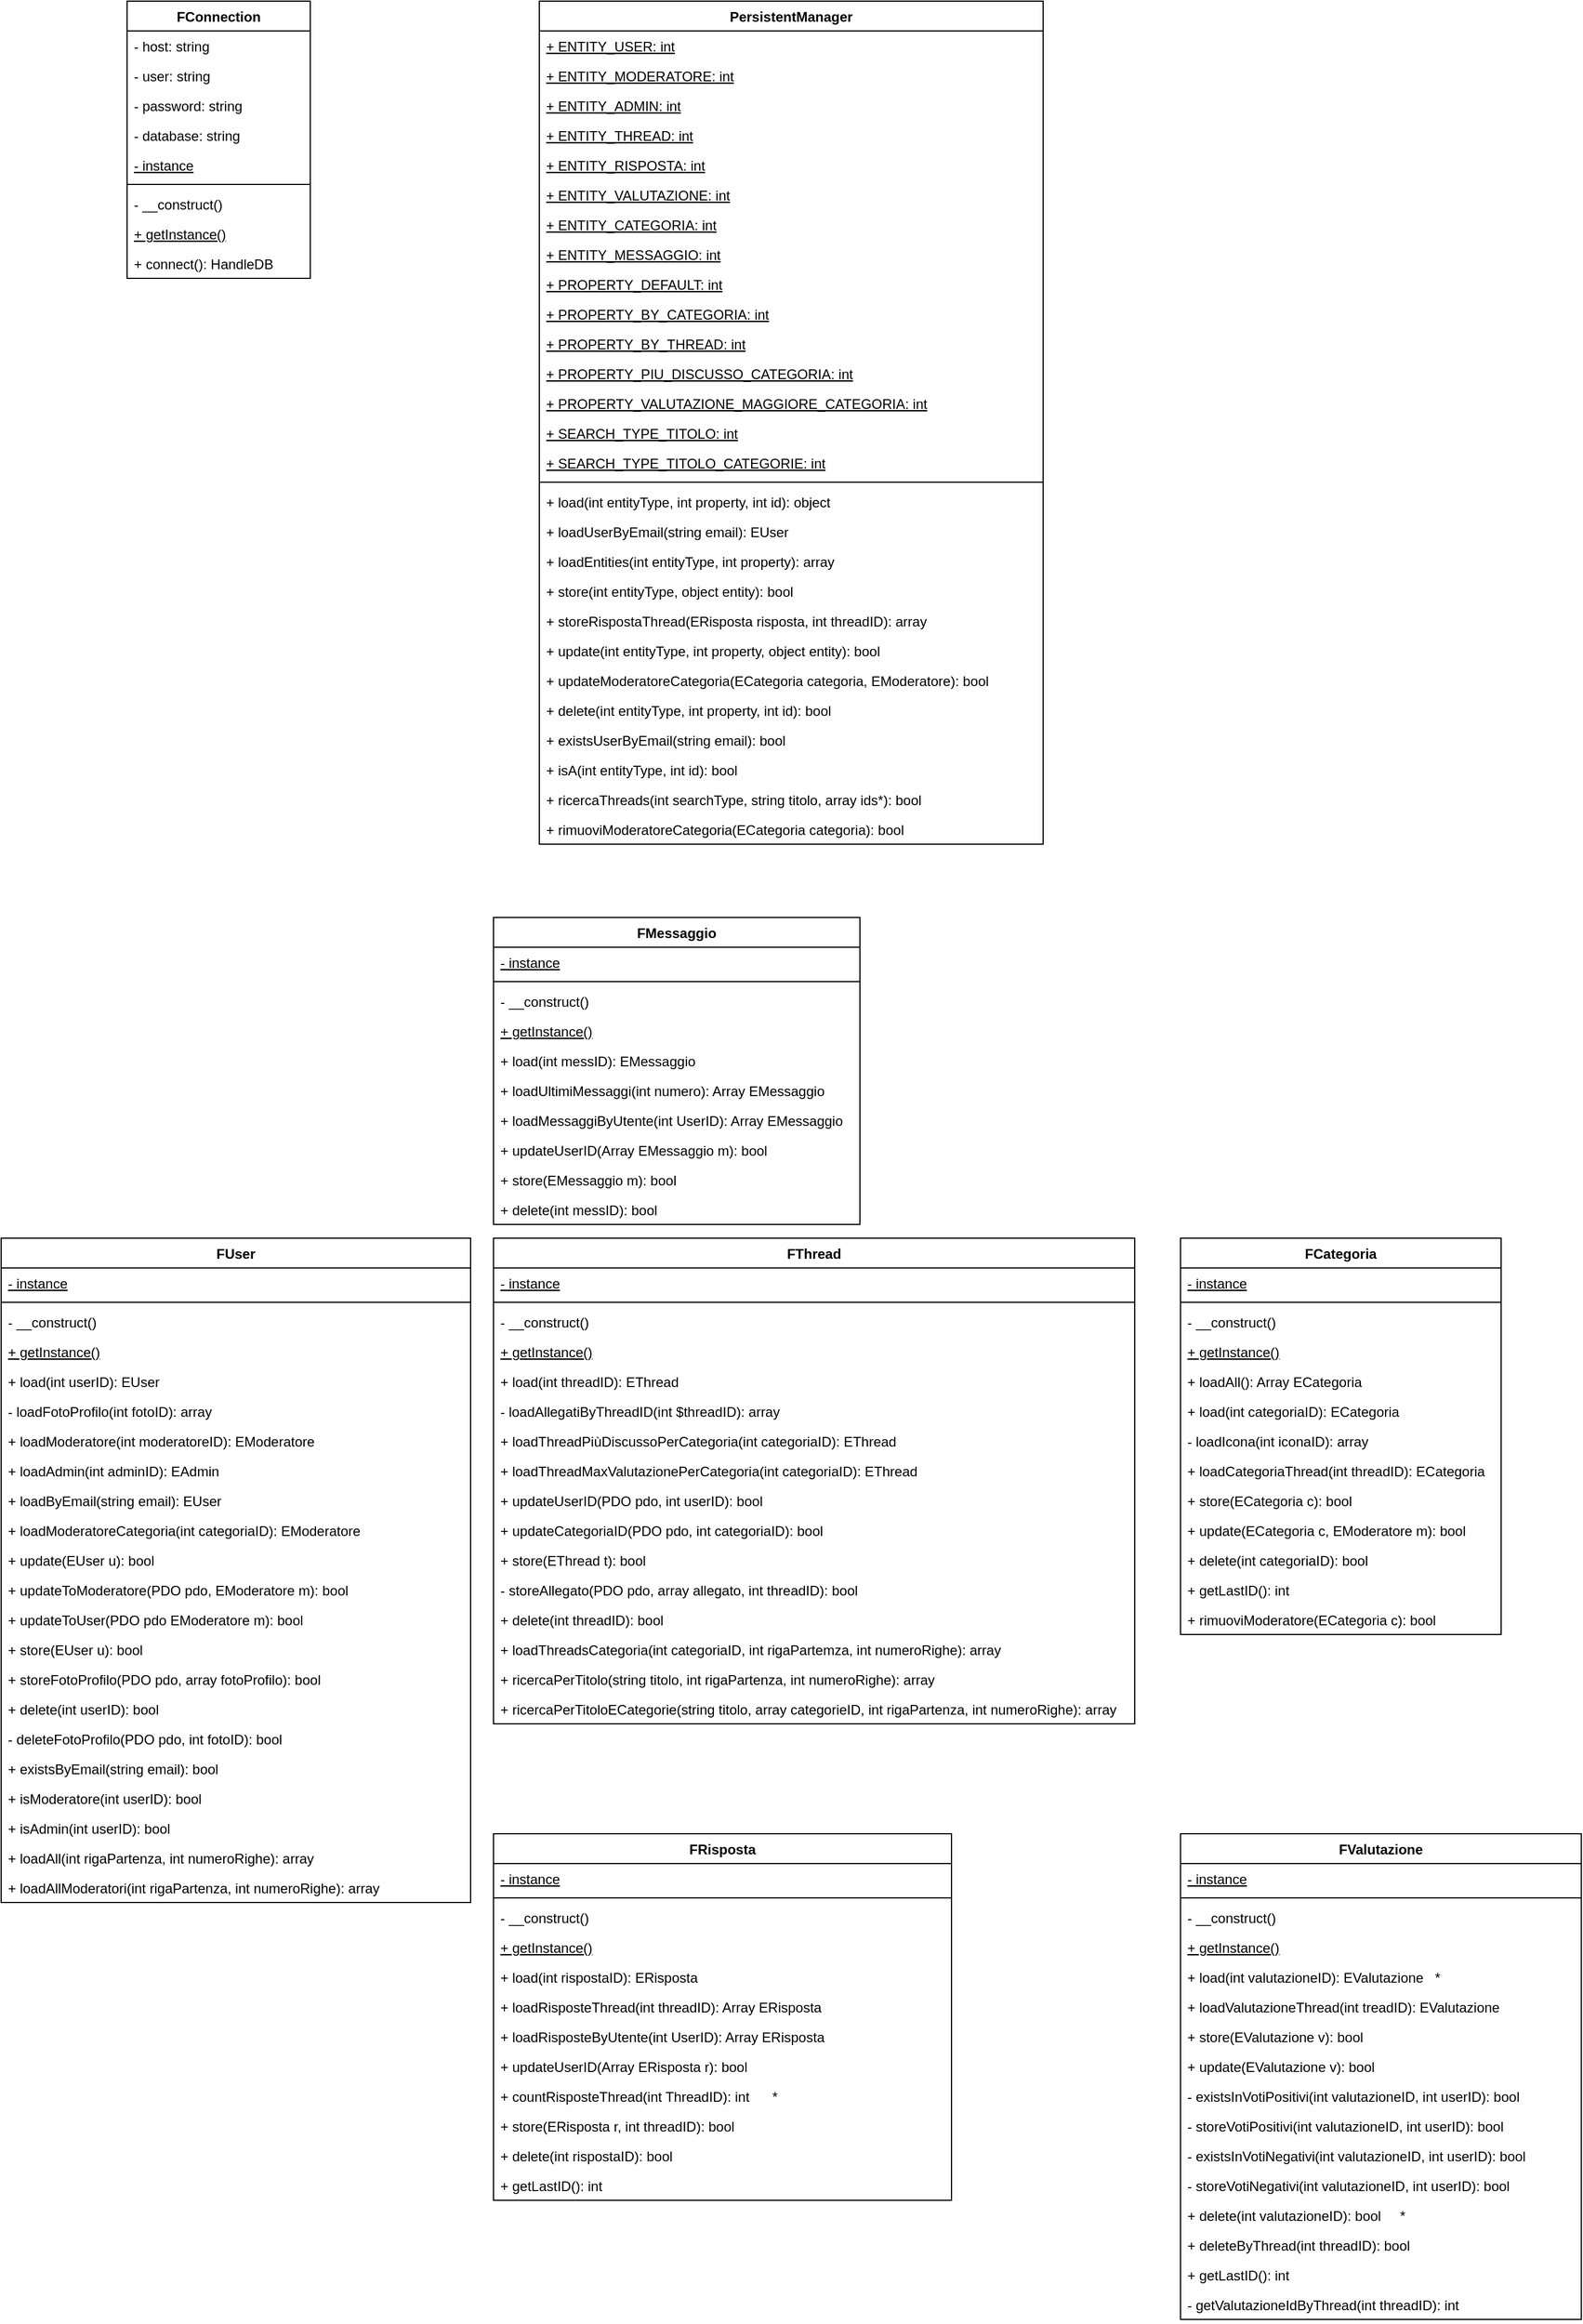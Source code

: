 <mxfile version="14.9.6" type="device"><diagram id="V2ulIToPG5p6rQj-2QB7" name="Pagina-1"><mxGraphModel dx="1422" dy="822" grid="1" gridSize="10" guides="1" tooltips="1" connect="1" arrows="1" fold="1" page="1" pageScale="1" pageWidth="1169" pageHeight="827" math="0" shadow="0"><root><mxCell id="0"/><mxCell id="1" parent="0"/><mxCell id="oNbJA-6rz5GhmISG-e36-1" value="FConnection" style="swimlane;fontStyle=1;align=center;verticalAlign=top;childLayout=stackLayout;horizontal=1;startSize=26;horizontalStack=0;resizeParent=1;resizeParentMax=0;resizeLast=0;collapsible=1;marginBottom=0;" parent="1" vertex="1"><mxGeometry x="120" y="40" width="160" height="242" as="geometry"><mxRectangle x="140" y="40" width="110" height="26" as="alternateBounds"/></mxGeometry></mxCell><mxCell id="oNbJA-6rz5GhmISG-e36-2" value="- host: string" style="text;strokeColor=none;fillColor=none;align=left;verticalAlign=top;spacingLeft=4;spacingRight=4;overflow=hidden;rotatable=0;points=[[0,0.5],[1,0.5]];portConstraint=eastwest;" parent="oNbJA-6rz5GhmISG-e36-1" vertex="1"><mxGeometry y="26" width="160" height="26" as="geometry"/></mxCell><mxCell id="oNbJA-6rz5GhmISG-e36-3" value="- user: string" style="text;strokeColor=none;fillColor=none;align=left;verticalAlign=top;spacingLeft=4;spacingRight=4;overflow=hidden;rotatable=0;points=[[0,0.5],[1,0.5]];portConstraint=eastwest;" parent="oNbJA-6rz5GhmISG-e36-1" vertex="1"><mxGeometry y="52" width="160" height="26" as="geometry"/></mxCell><mxCell id="oNbJA-6rz5GhmISG-e36-4" value="- password: string" style="text;strokeColor=none;fillColor=none;align=left;verticalAlign=top;spacingLeft=4;spacingRight=4;overflow=hidden;rotatable=0;points=[[0,0.5],[1,0.5]];portConstraint=eastwest;" parent="oNbJA-6rz5GhmISG-e36-1" vertex="1"><mxGeometry y="78" width="160" height="26" as="geometry"/></mxCell><mxCell id="oNbJA-6rz5GhmISG-e36-5" value="- database: string" style="text;strokeColor=none;fillColor=none;align=left;verticalAlign=top;spacingLeft=4;spacingRight=4;overflow=hidden;rotatable=0;points=[[0,0.5],[1,0.5]];portConstraint=eastwest;" parent="oNbJA-6rz5GhmISG-e36-1" vertex="1"><mxGeometry y="104" width="160" height="26" as="geometry"/></mxCell><mxCell id="oNbJA-6rz5GhmISG-e36-8" value="- instance" style="text;strokeColor=none;fillColor=none;align=left;verticalAlign=top;spacingLeft=4;spacingRight=4;overflow=hidden;rotatable=0;points=[[0,0.5],[1,0.5]];portConstraint=eastwest;fontStyle=4" parent="oNbJA-6rz5GhmISG-e36-1" vertex="1"><mxGeometry y="130" width="160" height="26" as="geometry"/></mxCell><mxCell id="oNbJA-6rz5GhmISG-e36-6" value="" style="line;strokeWidth=1;fillColor=none;align=left;verticalAlign=middle;spacingTop=-1;spacingLeft=3;spacingRight=3;rotatable=0;labelPosition=right;points=[];portConstraint=eastwest;" parent="oNbJA-6rz5GhmISG-e36-1" vertex="1"><mxGeometry y="156" width="160" height="8" as="geometry"/></mxCell><mxCell id="oNbJA-6rz5GhmISG-e36-9" value="- __construct()" style="text;strokeColor=none;fillColor=none;align=left;verticalAlign=top;spacingLeft=4;spacingRight=4;overflow=hidden;rotatable=0;points=[[0,0.5],[1,0.5]];portConstraint=eastwest;" parent="oNbJA-6rz5GhmISG-e36-1" vertex="1"><mxGeometry y="164" width="160" height="26" as="geometry"/></mxCell><mxCell id="oNbJA-6rz5GhmISG-e36-50" value="+ getInstance()" style="text;strokeColor=none;fillColor=none;align=left;verticalAlign=top;spacingLeft=4;spacingRight=4;overflow=hidden;rotatable=0;points=[[0,0.5],[1,0.5]];portConstraint=eastwest;fontStyle=4" parent="oNbJA-6rz5GhmISG-e36-1" vertex="1"><mxGeometry y="190" width="160" height="26" as="geometry"/></mxCell><mxCell id="oNbJA-6rz5GhmISG-e36-7" value="+ connect(): HandleDB" style="text;strokeColor=none;fillColor=none;align=left;verticalAlign=top;spacingLeft=4;spacingRight=4;overflow=hidden;rotatable=0;points=[[0,0.5],[1,0.5]];portConstraint=eastwest;" parent="oNbJA-6rz5GhmISG-e36-1" vertex="1"><mxGeometry y="216" width="160" height="26" as="geometry"/></mxCell><mxCell id="oNbJA-6rz5GhmISG-e36-10" value="PersistentManager" style="swimlane;fontStyle=1;align=center;verticalAlign=top;childLayout=stackLayout;horizontal=1;startSize=26;horizontalStack=0;resizeParent=1;resizeParentMax=0;resizeLast=0;collapsible=1;marginBottom=0;" parent="1" vertex="1"><mxGeometry x="480" y="40" width="440" height="736" as="geometry"><mxRectangle x="140" y="40" width="110" height="26" as="alternateBounds"/></mxGeometry></mxCell><mxCell id="oNbJA-6rz5GhmISG-e36-12" value="+ ENTITY_USER: int" style="text;strokeColor=none;fillColor=none;align=left;verticalAlign=top;spacingLeft=4;spacingRight=4;overflow=hidden;rotatable=0;points=[[0,0.5],[1,0.5]];portConstraint=eastwest;fontStyle=4" parent="oNbJA-6rz5GhmISG-e36-10" vertex="1"><mxGeometry y="26" width="440" height="26" as="geometry"/></mxCell><mxCell id="oNbJA-6rz5GhmISG-e36-36" value="+ ENTITY_MODERATORE: int" style="text;strokeColor=none;fillColor=none;align=left;verticalAlign=top;spacingLeft=4;spacingRight=4;overflow=hidden;rotatable=0;points=[[0,0.5],[1,0.5]];portConstraint=eastwest;fontStyle=4" parent="oNbJA-6rz5GhmISG-e36-10" vertex="1"><mxGeometry y="52" width="440" height="26" as="geometry"/></mxCell><mxCell id="oNbJA-6rz5GhmISG-e36-38" value="+ ENTITY_ADMIN: int" style="text;strokeColor=none;fillColor=none;align=left;verticalAlign=top;spacingLeft=4;spacingRight=4;overflow=hidden;rotatable=0;points=[[0,0.5],[1,0.5]];portConstraint=eastwest;fontStyle=4" parent="oNbJA-6rz5GhmISG-e36-10" vertex="1"><mxGeometry y="78" width="440" height="26" as="geometry"/></mxCell><mxCell id="oNbJA-6rz5GhmISG-e36-39" value="+ ENTITY_THREAD: int" style="text;strokeColor=none;fillColor=none;align=left;verticalAlign=top;spacingLeft=4;spacingRight=4;overflow=hidden;rotatable=0;points=[[0,0.5],[1,0.5]];portConstraint=eastwest;fontStyle=4" parent="oNbJA-6rz5GhmISG-e36-10" vertex="1"><mxGeometry y="104" width="440" height="26" as="geometry"/></mxCell><mxCell id="oNbJA-6rz5GhmISG-e36-40" value="+ ENTITY_RISPOSTA: int" style="text;strokeColor=none;fillColor=none;align=left;verticalAlign=top;spacingLeft=4;spacingRight=4;overflow=hidden;rotatable=0;points=[[0,0.5],[1,0.5]];portConstraint=eastwest;fontStyle=4" parent="oNbJA-6rz5GhmISG-e36-10" vertex="1"><mxGeometry y="130" width="440" height="26" as="geometry"/></mxCell><mxCell id="oNbJA-6rz5GhmISG-e36-37" value="+ ENTITY_VALUTAZIONE: int" style="text;strokeColor=none;fillColor=none;align=left;verticalAlign=top;spacingLeft=4;spacingRight=4;overflow=hidden;rotatable=0;points=[[0,0.5],[1,0.5]];portConstraint=eastwest;fontStyle=4" parent="oNbJA-6rz5GhmISG-e36-10" vertex="1"><mxGeometry y="156" width="440" height="26" as="geometry"/></mxCell><mxCell id="oNbJA-6rz5GhmISG-e36-41" value="+ ENTITY_CATEGORIA: int" style="text;strokeColor=none;fillColor=none;align=left;verticalAlign=top;spacingLeft=4;spacingRight=4;overflow=hidden;rotatable=0;points=[[0,0.5],[1,0.5]];portConstraint=eastwest;fontStyle=4" parent="oNbJA-6rz5GhmISG-e36-10" vertex="1"><mxGeometry y="182" width="440" height="26" as="geometry"/></mxCell><mxCell id="oNbJA-6rz5GhmISG-e36-42" value="+ ENTITY_MESSAGGIO: int" style="text;strokeColor=none;fillColor=none;align=left;verticalAlign=top;spacingLeft=4;spacingRight=4;overflow=hidden;rotatable=0;points=[[0,0.5],[1,0.5]];portConstraint=eastwest;fontStyle=4" parent="oNbJA-6rz5GhmISG-e36-10" vertex="1"><mxGeometry y="208" width="440" height="26" as="geometry"/></mxCell><mxCell id="oNbJA-6rz5GhmISG-e36-43" value="+ PROPERTY_DEFAULT: int" style="text;strokeColor=none;fillColor=none;align=left;verticalAlign=top;spacingLeft=4;spacingRight=4;overflow=hidden;rotatable=0;points=[[0,0.5],[1,0.5]];portConstraint=eastwest;fontStyle=4" parent="oNbJA-6rz5GhmISG-e36-10" vertex="1"><mxGeometry y="234" width="440" height="26" as="geometry"/></mxCell><mxCell id="oNbJA-6rz5GhmISG-e36-44" value="+ PROPERTY_BY_CATEGORIA: int" style="text;strokeColor=none;fillColor=none;align=left;verticalAlign=top;spacingLeft=4;spacingRight=4;overflow=hidden;rotatable=0;points=[[0,0.5],[1,0.5]];portConstraint=eastwest;fontStyle=4" parent="oNbJA-6rz5GhmISG-e36-10" vertex="1"><mxGeometry y="260" width="440" height="26" as="geometry"/></mxCell><mxCell id="oNbJA-6rz5GhmISG-e36-47" value="+ PROPERTY_BY_THREAD: int" style="text;strokeColor=none;fillColor=none;align=left;verticalAlign=top;spacingLeft=4;spacingRight=4;overflow=hidden;rotatable=0;points=[[0,0.5],[1,0.5]];portConstraint=eastwest;fontStyle=4" parent="oNbJA-6rz5GhmISG-e36-10" vertex="1"><mxGeometry y="286" width="440" height="26" as="geometry"/></mxCell><mxCell id="oNbJA-6rz5GhmISG-e36-45" value="+ PROPERTY_PIU_DISCUSSO_CATEGORIA: int" style="text;strokeColor=none;fillColor=none;align=left;verticalAlign=top;spacingLeft=4;spacingRight=4;overflow=hidden;rotatable=0;points=[[0,0.5],[1,0.5]];portConstraint=eastwest;fontStyle=4" parent="oNbJA-6rz5GhmISG-e36-10" vertex="1"><mxGeometry y="312" width="440" height="26" as="geometry"/></mxCell><mxCell id="oNbJA-6rz5GhmISG-e36-46" value="+ PROPERTY_VALUTAZIONE_MAGGIORE_CATEGORIA: int" style="text;strokeColor=none;fillColor=none;align=left;verticalAlign=top;spacingLeft=4;spacingRight=4;overflow=hidden;rotatable=0;points=[[0,0.5],[1,0.5]];portConstraint=eastwest;fontStyle=4" parent="oNbJA-6rz5GhmISG-e36-10" vertex="1"><mxGeometry y="338" width="440" height="26" as="geometry"/></mxCell><mxCell id="oNbJA-6rz5GhmISG-e36-49" value="+ SEARCH_TYPE_TITOLO: int" style="text;strokeColor=none;fillColor=none;align=left;verticalAlign=top;spacingLeft=4;spacingRight=4;overflow=hidden;rotatable=0;points=[[0,0.5],[1,0.5]];portConstraint=eastwest;fontStyle=4" parent="oNbJA-6rz5GhmISG-e36-10" vertex="1"><mxGeometry y="364" width="440" height="26" as="geometry"/></mxCell><mxCell id="oNbJA-6rz5GhmISG-e36-48" value="+ SEARCH_TYPE_TITOLO_CATEGORIE: int" style="text;strokeColor=none;fillColor=none;align=left;verticalAlign=top;spacingLeft=4;spacingRight=4;overflow=hidden;rotatable=0;points=[[0,0.5],[1,0.5]];portConstraint=eastwest;fontStyle=4" parent="oNbJA-6rz5GhmISG-e36-10" vertex="1"><mxGeometry y="390" width="440" height="26" as="geometry"/></mxCell><mxCell id="oNbJA-6rz5GhmISG-e36-16" value="" style="line;strokeWidth=1;fillColor=none;align=left;verticalAlign=middle;spacingTop=-1;spacingLeft=3;spacingRight=3;rotatable=0;labelPosition=right;points=[];portConstraint=eastwest;" parent="oNbJA-6rz5GhmISG-e36-10" vertex="1"><mxGeometry y="416" width="440" height="8" as="geometry"/></mxCell><mxCell id="oNbJA-6rz5GhmISG-e36-18" value="+ load(int entityType, int property, int id): object" style="text;strokeColor=none;fillColor=none;align=left;verticalAlign=top;spacingLeft=4;spacingRight=4;overflow=hidden;rotatable=0;points=[[0,0.5],[1,0.5]];portConstraint=eastwest;" parent="oNbJA-6rz5GhmISG-e36-10" vertex="1"><mxGeometry y="424" width="440" height="26" as="geometry"/></mxCell><mxCell id="oNbJA-6rz5GhmISG-e36-19" value="+ loadUserByEmail(string email): EUser" style="text;strokeColor=none;fillColor=none;align=left;verticalAlign=top;spacingLeft=4;spacingRight=4;overflow=hidden;rotatable=0;points=[[0,0.5],[1,0.5]];portConstraint=eastwest;" parent="oNbJA-6rz5GhmISG-e36-10" vertex="1"><mxGeometry y="450" width="440" height="26" as="geometry"/></mxCell><mxCell id="oNbJA-6rz5GhmISG-e36-26" value="+ loadEntities(int entityType, int property): array" style="text;strokeColor=none;fillColor=none;align=left;verticalAlign=top;spacingLeft=4;spacingRight=4;overflow=hidden;rotatable=0;points=[[0,0.5],[1,0.5]];portConstraint=eastwest;" parent="oNbJA-6rz5GhmISG-e36-10" vertex="1"><mxGeometry y="476" width="440" height="26" as="geometry"/></mxCell><mxCell id="oNbJA-6rz5GhmISG-e36-27" value="+ store(int entityType, object entity): bool" style="text;strokeColor=none;fillColor=none;align=left;verticalAlign=top;spacingLeft=4;spacingRight=4;overflow=hidden;rotatable=0;points=[[0,0.5],[1,0.5]];portConstraint=eastwest;" parent="oNbJA-6rz5GhmISG-e36-10" vertex="1"><mxGeometry y="502" width="440" height="26" as="geometry"/></mxCell><mxCell id="oNbJA-6rz5GhmISG-e36-28" value="+ storeRispostaThread(ERisposta risposta, int threadID): array" style="text;strokeColor=none;fillColor=none;align=left;verticalAlign=top;spacingLeft=4;spacingRight=4;overflow=hidden;rotatable=0;points=[[0,0.5],[1,0.5]];portConstraint=eastwest;" parent="oNbJA-6rz5GhmISG-e36-10" vertex="1"><mxGeometry y="528" width="440" height="26" as="geometry"/></mxCell><mxCell id="oNbJA-6rz5GhmISG-e36-29" value="+ update(int entityType, int property, object entity): bool" style="text;strokeColor=none;fillColor=none;align=left;verticalAlign=top;spacingLeft=4;spacingRight=4;overflow=hidden;rotatable=0;points=[[0,0.5],[1,0.5]];portConstraint=eastwest;" parent="oNbJA-6rz5GhmISG-e36-10" vertex="1"><mxGeometry y="554" width="440" height="26" as="geometry"/></mxCell><mxCell id="oNbJA-6rz5GhmISG-e36-30" value="+ updateModeratoreCategoria(ECategoria categoria, EModeratore): bool" style="text;strokeColor=none;fillColor=none;align=left;verticalAlign=top;spacingLeft=4;spacingRight=4;overflow=hidden;rotatable=0;points=[[0,0.5],[1,0.5]];portConstraint=eastwest;" parent="oNbJA-6rz5GhmISG-e36-10" vertex="1"><mxGeometry y="580" width="440" height="26" as="geometry"/></mxCell><mxCell id="oNbJA-6rz5GhmISG-e36-31" value="+ delete(int entityType, int property, int id): bool" style="text;strokeColor=none;fillColor=none;align=left;verticalAlign=top;spacingLeft=4;spacingRight=4;overflow=hidden;rotatable=0;points=[[0,0.5],[1,0.5]];portConstraint=eastwest;" parent="oNbJA-6rz5GhmISG-e36-10" vertex="1"><mxGeometry y="606" width="440" height="26" as="geometry"/></mxCell><mxCell id="oNbJA-6rz5GhmISG-e36-32" value="+ existsUserByEmail(string email): bool" style="text;strokeColor=none;fillColor=none;align=left;verticalAlign=top;spacingLeft=4;spacingRight=4;overflow=hidden;rotatable=0;points=[[0,0.5],[1,0.5]];portConstraint=eastwest;" parent="oNbJA-6rz5GhmISG-e36-10" vertex="1"><mxGeometry y="632" width="440" height="26" as="geometry"/></mxCell><mxCell id="oNbJA-6rz5GhmISG-e36-33" value="+ isA(int entityType, int id): bool" style="text;strokeColor=none;fillColor=none;align=left;verticalAlign=top;spacingLeft=4;spacingRight=4;overflow=hidden;rotatable=0;points=[[0,0.5],[1,0.5]];portConstraint=eastwest;" parent="oNbJA-6rz5GhmISG-e36-10" vertex="1"><mxGeometry y="658" width="440" height="26" as="geometry"/></mxCell><mxCell id="oNbJA-6rz5GhmISG-e36-34" value="+ ricercaThreads(int searchType, string titolo, array ids*): bool" style="text;strokeColor=none;fillColor=none;align=left;verticalAlign=top;spacingLeft=4;spacingRight=4;overflow=hidden;rotatable=0;points=[[0,0.5],[1,0.5]];portConstraint=eastwest;" parent="oNbJA-6rz5GhmISG-e36-10" vertex="1"><mxGeometry y="684" width="440" height="26" as="geometry"/></mxCell><mxCell id="oNbJA-6rz5GhmISG-e36-35" value="+ rimuoviModeratoreCategoria(ECategoria categoria): bool" style="text;strokeColor=none;fillColor=none;align=left;verticalAlign=top;spacingLeft=4;spacingRight=4;overflow=hidden;rotatable=0;points=[[0,0.5],[1,0.5]];portConstraint=eastwest;" parent="oNbJA-6rz5GhmISG-e36-10" vertex="1"><mxGeometry y="710" width="440" height="26" as="geometry"/></mxCell><mxCell id="oNbJA-6rz5GhmISG-e36-51" value="FUser" style="swimlane;fontStyle=1;align=center;verticalAlign=top;childLayout=stackLayout;horizontal=1;startSize=26;horizontalStack=0;resizeParent=1;resizeParentMax=0;resizeLast=0;collapsible=1;marginBottom=0;" parent="1" vertex="1"><mxGeometry x="10" y="1120" width="410" height="580" as="geometry"><mxRectangle x="80" y="240" width="70" height="26" as="alternateBounds"/></mxGeometry></mxCell><mxCell id="oNbJA-6rz5GhmISG-e36-130" value="- instance" style="text;strokeColor=none;fillColor=none;align=left;verticalAlign=top;spacingLeft=4;spacingRight=4;overflow=hidden;rotatable=0;points=[[0,0.5],[1,0.5]];portConstraint=eastwest;fontStyle=4" parent="oNbJA-6rz5GhmISG-e36-51" vertex="1"><mxGeometry y="26" width="410" height="26" as="geometry"/></mxCell><mxCell id="oNbJA-6rz5GhmISG-e36-52" value="" style="line;strokeWidth=1;fillColor=none;align=left;verticalAlign=middle;spacingTop=-1;spacingLeft=3;spacingRight=3;rotatable=0;labelPosition=right;points=[];portConstraint=eastwest;" parent="oNbJA-6rz5GhmISG-e36-51" vertex="1"><mxGeometry y="52" width="410" height="8" as="geometry"/></mxCell><mxCell id="oNbJA-6rz5GhmISG-e36-136" value="- __construct()" style="text;strokeColor=none;fillColor=none;align=left;verticalAlign=top;spacingLeft=4;spacingRight=4;overflow=hidden;rotatable=0;points=[[0,0.5],[1,0.5]];portConstraint=eastwest;" parent="oNbJA-6rz5GhmISG-e36-51" vertex="1"><mxGeometry y="60" width="410" height="26" as="geometry"/></mxCell><mxCell id="oNbJA-6rz5GhmISG-e36-137" value="+ getInstance()" style="text;strokeColor=none;fillColor=none;align=left;verticalAlign=top;spacingLeft=4;spacingRight=4;overflow=hidden;rotatable=0;points=[[0,0.5],[1,0.5]];portConstraint=eastwest;fontStyle=4" parent="oNbJA-6rz5GhmISG-e36-51" vertex="1"><mxGeometry y="86" width="410" height="26" as="geometry"/></mxCell><mxCell id="oNbJA-6rz5GhmISG-e36-57" value="+ load(int userID): EUser" style="text;strokeColor=none;fillColor=none;align=left;verticalAlign=top;spacingLeft=4;spacingRight=4;overflow=hidden;rotatable=0;points=[[0,0.5],[1,0.5]];portConstraint=eastwest;" parent="oNbJA-6rz5GhmISG-e36-51" vertex="1"><mxGeometry y="112" width="410" height="26" as="geometry"/></mxCell><mxCell id="TIQraNKL7QQaXJ7wX4ax-2" value="- loadFotoProfilo(int fotoID): array" style="text;strokeColor=none;fillColor=none;align=left;verticalAlign=top;spacingLeft=4;spacingRight=4;overflow=hidden;rotatable=0;points=[[0,0.5],[1,0.5]];portConstraint=eastwest;" parent="oNbJA-6rz5GhmISG-e36-51" vertex="1"><mxGeometry y="138" width="410" height="26" as="geometry"/></mxCell><mxCell id="oNbJA-6rz5GhmISG-e36-59" value="+ loadModeratore(int moderatoreID): EModeratore" style="text;strokeColor=none;fillColor=none;align=left;verticalAlign=top;spacingLeft=4;spacingRight=4;overflow=hidden;rotatable=0;points=[[0,0.5],[1,0.5]];portConstraint=eastwest;" parent="oNbJA-6rz5GhmISG-e36-51" vertex="1"><mxGeometry y="164" width="410" height="26" as="geometry"/></mxCell><mxCell id="oNbJA-6rz5GhmISG-e36-61" value="+ loadAdmin(int adminID): EAdmin" style="text;strokeColor=none;fillColor=none;align=left;verticalAlign=top;spacingLeft=4;spacingRight=4;overflow=hidden;rotatable=0;points=[[0,0.5],[1,0.5]];portConstraint=eastwest;" parent="oNbJA-6rz5GhmISG-e36-51" vertex="1"><mxGeometry y="190" width="410" height="26" as="geometry"/></mxCell><mxCell id="oNbJA-6rz5GhmISG-e36-58" value="+ loadByEmail(string email): EUser" style="text;strokeColor=none;fillColor=none;align=left;verticalAlign=top;spacingLeft=4;spacingRight=4;overflow=hidden;rotatable=0;points=[[0,0.5],[1,0.5]];portConstraint=eastwest;" parent="oNbJA-6rz5GhmISG-e36-51" vertex="1"><mxGeometry y="216" width="410" height="26" as="geometry"/></mxCell><mxCell id="oNbJA-6rz5GhmISG-e36-60" value="+ loadModeratoreCategoria(int categoriaID): EModeratore" style="text;strokeColor=none;fillColor=none;align=left;verticalAlign=top;spacingLeft=4;spacingRight=4;overflow=hidden;rotatable=0;points=[[0,0.5],[1,0.5]];portConstraint=eastwest;" parent="oNbJA-6rz5GhmISG-e36-51" vertex="1"><mxGeometry y="242" width="410" height="26" as="geometry"/></mxCell><mxCell id="oNbJA-6rz5GhmISG-e36-63" value="+ update(EUser u): bool" style="text;strokeColor=none;fillColor=none;align=left;verticalAlign=top;spacingLeft=4;spacingRight=4;overflow=hidden;rotatable=0;points=[[0,0.5],[1,0.5]];portConstraint=eastwest;" parent="oNbJA-6rz5GhmISG-e36-51" vertex="1"><mxGeometry y="268" width="410" height="26" as="geometry"/></mxCell><mxCell id="oNbJA-6rz5GhmISG-e36-66" value="+ updateToModeratore(PDO pdo, EModeratore m): bool" style="text;strokeColor=none;fillColor=none;align=left;verticalAlign=top;spacingLeft=4;spacingRight=4;overflow=hidden;rotatable=0;points=[[0,0.5],[1,0.5]];portConstraint=eastwest;" parent="oNbJA-6rz5GhmISG-e36-51" vertex="1"><mxGeometry y="294" width="410" height="26" as="geometry"/></mxCell><mxCell id="oNbJA-6rz5GhmISG-e36-64" value="+ updateToUser(PDO pdo EModeratore m): bool" style="text;strokeColor=none;fillColor=none;align=left;verticalAlign=top;spacingLeft=4;spacingRight=4;overflow=hidden;rotatable=0;points=[[0,0.5],[1,0.5]];portConstraint=eastwest;" parent="oNbJA-6rz5GhmISG-e36-51" vertex="1"><mxGeometry y="320" width="410" height="26" as="geometry"/></mxCell><mxCell id="oNbJA-6rz5GhmISG-e36-62" value="+ store(EUser u): bool" style="text;strokeColor=none;fillColor=none;align=left;verticalAlign=top;spacingLeft=4;spacingRight=4;overflow=hidden;rotatable=0;points=[[0,0.5],[1,0.5]];portConstraint=eastwest;" parent="oNbJA-6rz5GhmISG-e36-51" vertex="1"><mxGeometry y="346" width="410" height="26" as="geometry"/></mxCell><mxCell id="z6L5AeI7DmAnvXT_ULEG-1" value="+ storeFotoProfilo(PDO pdo, array fotoProfilo): bool" style="text;strokeColor=none;fillColor=none;align=left;verticalAlign=top;spacingLeft=4;spacingRight=4;overflow=hidden;rotatable=0;points=[[0,0.5],[1,0.5]];portConstraint=eastwest;" parent="oNbJA-6rz5GhmISG-e36-51" vertex="1"><mxGeometry y="372" width="410" height="26" as="geometry"/></mxCell><mxCell id="oNbJA-6rz5GhmISG-e36-67" value="+ delete(int userID): bool" style="text;strokeColor=none;fillColor=none;align=left;verticalAlign=top;spacingLeft=4;spacingRight=4;overflow=hidden;rotatable=0;points=[[0,0.5],[1,0.5]];portConstraint=eastwest;" parent="oNbJA-6rz5GhmISG-e36-51" vertex="1"><mxGeometry y="398" width="410" height="26" as="geometry"/></mxCell><mxCell id="z6L5AeI7DmAnvXT_ULEG-2" value="- deleteFotoProfilo(PDO pdo, int fotoID): bool" style="text;strokeColor=none;fillColor=none;align=left;verticalAlign=top;spacingLeft=4;spacingRight=4;overflow=hidden;rotatable=0;points=[[0,0.5],[1,0.5]];portConstraint=eastwest;" parent="oNbJA-6rz5GhmISG-e36-51" vertex="1"><mxGeometry y="424" width="410" height="26" as="geometry"/></mxCell><mxCell id="oNbJA-6rz5GhmISG-e36-54" value="+ existsByEmail(string email): bool" style="text;strokeColor=none;fillColor=none;align=left;verticalAlign=top;spacingLeft=4;spacingRight=4;overflow=hidden;rotatable=0;points=[[0,0.5],[1,0.5]];portConstraint=eastwest;" parent="oNbJA-6rz5GhmISG-e36-51" vertex="1"><mxGeometry y="450" width="410" height="26" as="geometry"/></mxCell><mxCell id="oNbJA-6rz5GhmISG-e36-55" value="+ isModeratore(int userID): bool" style="text;strokeColor=none;fillColor=none;align=left;verticalAlign=top;spacingLeft=4;spacingRight=4;overflow=hidden;rotatable=0;points=[[0,0.5],[1,0.5]];portConstraint=eastwest;" parent="oNbJA-6rz5GhmISG-e36-51" vertex="1"><mxGeometry y="476" width="410" height="26" as="geometry"/></mxCell><mxCell id="oNbJA-6rz5GhmISG-e36-56" value="+ isAdmin(int userID): bool" style="text;strokeColor=none;fillColor=none;align=left;verticalAlign=top;spacingLeft=4;spacingRight=4;overflow=hidden;rotatable=0;points=[[0,0.5],[1,0.5]];portConstraint=eastwest;" parent="oNbJA-6rz5GhmISG-e36-51" vertex="1"><mxGeometry y="502" width="410" height="26" as="geometry"/></mxCell><mxCell id="oNbJA-6rz5GhmISG-e36-68" value="+ loadAll(int rigaPartenza, int numeroRighe): array" style="text;strokeColor=none;fillColor=none;align=left;verticalAlign=top;spacingLeft=4;spacingRight=4;overflow=hidden;rotatable=0;points=[[0,0.5],[1,0.5]];portConstraint=eastwest;" parent="oNbJA-6rz5GhmISG-e36-51" vertex="1"><mxGeometry y="528" width="410" height="26" as="geometry"/></mxCell><mxCell id="oNbJA-6rz5GhmISG-e36-69" value="+ loadAllModeratori(int rigaPartenza, int numeroRighe): array" style="text;strokeColor=none;fillColor=none;align=left;verticalAlign=top;spacingLeft=4;spacingRight=4;overflow=hidden;rotatable=0;points=[[0,0.5],[1,0.5]];portConstraint=eastwest;" parent="oNbJA-6rz5GhmISG-e36-51" vertex="1"><mxGeometry y="554" width="410" height="26" as="geometry"/></mxCell><mxCell id="oNbJA-6rz5GhmISG-e36-70" value="FMessaggio" style="swimlane;fontStyle=1;align=center;verticalAlign=top;childLayout=stackLayout;horizontal=1;startSize=26;horizontalStack=0;resizeParent=1;resizeParentMax=0;resizeLast=0;collapsible=1;marginBottom=0;" parent="1" vertex="1"><mxGeometry x="440" y="840" width="320" height="268" as="geometry"><mxRectangle x="520" y="10" width="100" height="26" as="alternateBounds"/></mxGeometry></mxCell><mxCell id="oNbJA-6rz5GhmISG-e36-131" value="- instance" style="text;strokeColor=none;fillColor=none;align=left;verticalAlign=top;spacingLeft=4;spacingRight=4;overflow=hidden;rotatable=0;points=[[0,0.5],[1,0.5]];portConstraint=eastwest;fontStyle=4" parent="oNbJA-6rz5GhmISG-e36-70" vertex="1"><mxGeometry y="26" width="320" height="26" as="geometry"/></mxCell><mxCell id="oNbJA-6rz5GhmISG-e36-71" value="" style="line;strokeWidth=1;fillColor=none;align=left;verticalAlign=middle;spacingTop=-1;spacingLeft=3;spacingRight=3;rotatable=0;labelPosition=right;points=[];portConstraint=eastwest;" parent="oNbJA-6rz5GhmISG-e36-70" vertex="1"><mxGeometry y="52" width="320" height="8" as="geometry"/></mxCell><mxCell id="oNbJA-6rz5GhmISG-e36-140" value="- __construct()" style="text;strokeColor=none;fillColor=none;align=left;verticalAlign=top;spacingLeft=4;spacingRight=4;overflow=hidden;rotatable=0;points=[[0,0.5],[1,0.5]];portConstraint=eastwest;" parent="oNbJA-6rz5GhmISG-e36-70" vertex="1"><mxGeometry y="60" width="320" height="26" as="geometry"/></mxCell><mxCell id="oNbJA-6rz5GhmISG-e36-141" value="+ getInstance()" style="text;strokeColor=none;fillColor=none;align=left;verticalAlign=top;spacingLeft=4;spacingRight=4;overflow=hidden;rotatable=0;points=[[0,0.5],[1,0.5]];portConstraint=eastwest;fontStyle=4" parent="oNbJA-6rz5GhmISG-e36-70" vertex="1"><mxGeometry y="86" width="320" height="26" as="geometry"/></mxCell><mxCell id="oNbJA-6rz5GhmISG-e36-72" value="+ load(int messID): EMessaggio" style="text;strokeColor=none;fillColor=none;align=left;verticalAlign=top;spacingLeft=4;spacingRight=4;overflow=hidden;rotatable=0;points=[[0,0.5],[1,0.5]];portConstraint=eastwest;" parent="oNbJA-6rz5GhmISG-e36-70" vertex="1"><mxGeometry y="112" width="320" height="26" as="geometry"/></mxCell><mxCell id="oNbJA-6rz5GhmISG-e36-73" value="+ loadUltimiMessaggi(int numero): Array EMessaggio" style="text;strokeColor=none;fillColor=none;align=left;verticalAlign=top;spacingLeft=4;spacingRight=4;overflow=hidden;rotatable=0;points=[[0,0.5],[1,0.5]];portConstraint=eastwest;" parent="oNbJA-6rz5GhmISG-e36-70" vertex="1"><mxGeometry y="138" width="320" height="26" as="geometry"/></mxCell><mxCell id="oNbJA-6rz5GhmISG-e36-74" value="+ loadMessaggiByUtente(int UserID): Array EMessaggio" style="text;strokeColor=none;fillColor=none;align=left;verticalAlign=top;spacingLeft=4;spacingRight=4;overflow=hidden;rotatable=0;points=[[0,0.5],[1,0.5]];portConstraint=eastwest;" parent="oNbJA-6rz5GhmISG-e36-70" vertex="1"><mxGeometry y="164" width="320" height="26" as="geometry"/></mxCell><mxCell id="oNbJA-6rz5GhmISG-e36-75" value="+ updateUserID(Array EMessaggio m): bool" style="text;strokeColor=none;fillColor=none;align=left;verticalAlign=top;spacingLeft=4;spacingRight=4;overflow=hidden;rotatable=0;points=[[0,0.5],[1,0.5]];portConstraint=eastwest;" parent="oNbJA-6rz5GhmISG-e36-70" vertex="1"><mxGeometry y="190" width="320" height="26" as="geometry"/></mxCell><mxCell id="oNbJA-6rz5GhmISG-e36-76" value="+ store(EMessaggio m): bool" style="text;strokeColor=none;fillColor=none;align=left;verticalAlign=top;spacingLeft=4;spacingRight=4;overflow=hidden;rotatable=0;points=[[0,0.5],[1,0.5]];portConstraint=eastwest;" parent="oNbJA-6rz5GhmISG-e36-70" vertex="1"><mxGeometry y="216" width="320" height="26" as="geometry"/></mxCell><mxCell id="oNbJA-6rz5GhmISG-e36-77" value="+ delete(int messID): bool" style="text;strokeColor=none;fillColor=none;align=left;verticalAlign=top;spacingLeft=4;spacingRight=4;overflow=hidden;rotatable=0;points=[[0,0.5],[1,0.5]];portConstraint=eastwest;" parent="oNbJA-6rz5GhmISG-e36-70" vertex="1"><mxGeometry y="242" width="320" height="26" as="geometry"/></mxCell><mxCell id="oNbJA-6rz5GhmISG-e36-78" value="FThread" style="swimlane;fontStyle=1;align=center;verticalAlign=top;childLayout=stackLayout;horizontal=1;startSize=26;horizontalStack=0;resizeParent=1;resizeParentMax=0;resizeLast=0;collapsible=1;marginBottom=0;" parent="1" vertex="1"><mxGeometry x="440" y="1120" width="560" height="424" as="geometry"><mxRectangle x="435" y="204" width="80" height="26" as="alternateBounds"/></mxGeometry></mxCell><mxCell id="oNbJA-6rz5GhmISG-e36-132" value="- instance" style="text;strokeColor=none;fillColor=none;align=left;verticalAlign=top;spacingLeft=4;spacingRight=4;overflow=hidden;rotatable=0;points=[[0,0.5],[1,0.5]];portConstraint=eastwest;fontStyle=4" parent="oNbJA-6rz5GhmISG-e36-78" vertex="1"><mxGeometry y="26" width="560" height="26" as="geometry"/></mxCell><mxCell id="oNbJA-6rz5GhmISG-e36-79" value="" style="line;strokeWidth=1;fillColor=none;align=left;verticalAlign=middle;spacingTop=-1;spacingLeft=3;spacingRight=3;rotatable=0;labelPosition=right;points=[];portConstraint=eastwest;" parent="oNbJA-6rz5GhmISG-e36-78" vertex="1"><mxGeometry y="52" width="560" height="8" as="geometry"/></mxCell><mxCell id="oNbJA-6rz5GhmISG-e36-138" value="- __construct()" style="text;strokeColor=none;fillColor=none;align=left;verticalAlign=top;spacingLeft=4;spacingRight=4;overflow=hidden;rotatable=0;points=[[0,0.5],[1,0.5]];portConstraint=eastwest;" parent="oNbJA-6rz5GhmISG-e36-78" vertex="1"><mxGeometry y="60" width="560" height="26" as="geometry"/></mxCell><mxCell id="oNbJA-6rz5GhmISG-e36-139" value="+ getInstance()" style="text;strokeColor=none;fillColor=none;align=left;verticalAlign=top;spacingLeft=4;spacingRight=4;overflow=hidden;rotatable=0;points=[[0,0.5],[1,0.5]];portConstraint=eastwest;fontStyle=4" parent="oNbJA-6rz5GhmISG-e36-78" vertex="1"><mxGeometry y="86" width="560" height="26" as="geometry"/></mxCell><mxCell id="oNbJA-6rz5GhmISG-e36-80" value="+ load(int threadID): EThread  " style="text;strokeColor=none;fillColor=none;align=left;verticalAlign=top;spacingLeft=4;spacingRight=4;overflow=hidden;rotatable=0;points=[[0,0.5],[1,0.5]];portConstraint=eastwest;" parent="oNbJA-6rz5GhmISG-e36-78" vertex="1"><mxGeometry y="112" width="560" height="26" as="geometry"/></mxCell><mxCell id="oNbJA-6rz5GhmISG-e36-85" value="- loadAllegatiByThreadID(int $threadID): array" style="text;strokeColor=none;fillColor=none;align=left;verticalAlign=top;spacingLeft=4;spacingRight=4;overflow=hidden;rotatable=0;points=[[0,0.5],[1,0.5]];portConstraint=eastwest;" parent="oNbJA-6rz5GhmISG-e36-78" vertex="1"><mxGeometry y="138" width="560" height="26" as="geometry"/></mxCell><mxCell id="oNbJA-6rz5GhmISG-e36-81" value="+ loadThreadPiùDiscussoPerCategoria(int categoriaID): EThread" style="text;strokeColor=none;fillColor=none;align=left;verticalAlign=top;spacingLeft=4;spacingRight=4;overflow=hidden;rotatable=0;points=[[0,0.5],[1,0.5]];portConstraint=eastwest;" parent="oNbJA-6rz5GhmISG-e36-78" vertex="1"><mxGeometry y="164" width="560" height="26" as="geometry"/></mxCell><mxCell id="oNbJA-6rz5GhmISG-e36-82" value="+ loadThreadMaxValutazionePerCategoria(int categoriaID): EThread" style="text;strokeColor=none;fillColor=none;align=left;verticalAlign=top;spacingLeft=4;spacingRight=4;overflow=hidden;rotatable=0;points=[[0,0.5],[1,0.5]];portConstraint=eastwest;" parent="oNbJA-6rz5GhmISG-e36-78" vertex="1"><mxGeometry y="190" width="560" height="26" as="geometry"/></mxCell><mxCell id="oNbJA-6rz5GhmISG-e36-92" value="+ updateUserID(PDO pdo, int userID): bool" style="text;strokeColor=none;fillColor=none;align=left;verticalAlign=top;spacingLeft=4;spacingRight=4;overflow=hidden;rotatable=0;points=[[0,0.5],[1,0.5]];portConstraint=eastwest;" parent="oNbJA-6rz5GhmISG-e36-78" vertex="1"><mxGeometry y="216" width="560" height="26" as="geometry"/></mxCell><mxCell id="oNbJA-6rz5GhmISG-e36-91" value="+ updateCategoriaID(PDO pdo, int categoriaID): bool" style="text;strokeColor=none;fillColor=none;align=left;verticalAlign=top;spacingLeft=4;spacingRight=4;overflow=hidden;rotatable=0;points=[[0,0.5],[1,0.5]];portConstraint=eastwest;" parent="oNbJA-6rz5GhmISG-e36-78" vertex="1"><mxGeometry y="242" width="560" height="26" as="geometry"/></mxCell><mxCell id="oNbJA-6rz5GhmISG-e36-86" value="+ store(EThread t): bool" style="text;strokeColor=none;fillColor=none;align=left;verticalAlign=top;spacingLeft=4;spacingRight=4;overflow=hidden;rotatable=0;points=[[0,0.5],[1,0.5]];portConstraint=eastwest;" parent="oNbJA-6rz5GhmISG-e36-78" vertex="1"><mxGeometry y="268" width="560" height="26" as="geometry"/></mxCell><mxCell id="oNbJA-6rz5GhmISG-e36-87" value="- storeAllegato(PDO pdo, array allegato, int threadID): bool" style="text;strokeColor=none;fillColor=none;align=left;verticalAlign=top;spacingLeft=4;spacingRight=4;overflow=hidden;rotatable=0;points=[[0,0.5],[1,0.5]];portConstraint=eastwest;" parent="oNbJA-6rz5GhmISG-e36-78" vertex="1"><mxGeometry y="294" width="560" height="26" as="geometry"/></mxCell><mxCell id="oNbJA-6rz5GhmISG-e36-89" value="+ delete(int threadID): bool" style="text;strokeColor=none;fillColor=none;align=left;verticalAlign=top;spacingLeft=4;spacingRight=4;overflow=hidden;rotatable=0;points=[[0,0.5],[1,0.5]];portConstraint=eastwest;" parent="oNbJA-6rz5GhmISG-e36-78" vertex="1"><mxGeometry y="320" width="560" height="26" as="geometry"/></mxCell><mxCell id="oNbJA-6rz5GhmISG-e36-84" value="+ loadThreadsCategoria(int categoriaID, int rigaPartemza, int numeroRighe): array" style="text;strokeColor=none;fillColor=none;align=left;verticalAlign=top;spacingLeft=4;spacingRight=4;overflow=hidden;rotatable=0;points=[[0,0.5],[1,0.5]];portConstraint=eastwest;" parent="oNbJA-6rz5GhmISG-e36-78" vertex="1"><mxGeometry y="346" width="560" height="26" as="geometry"/></mxCell><mxCell id="oNbJA-6rz5GhmISG-e36-94" value="+ ricercaPerTitolo(string titolo, int rigaPartenza, int numeroRighe): array" style="text;strokeColor=none;fillColor=none;align=left;verticalAlign=top;spacingLeft=4;spacingRight=4;overflow=hidden;rotatable=0;points=[[0,0.5],[1,0.5]];portConstraint=eastwest;" parent="oNbJA-6rz5GhmISG-e36-78" vertex="1"><mxGeometry y="372" width="560" height="26" as="geometry"/></mxCell><mxCell id="oNbJA-6rz5GhmISG-e36-93" value="+ ricercaPerTitoloECategorie(string titolo, array categorieID, int rigaPartenza, int numeroRighe): array" style="text;strokeColor=none;fillColor=none;align=left;verticalAlign=top;spacingLeft=4;spacingRight=4;overflow=hidden;rotatable=0;points=[[0,0.5],[1,0.5]];portConstraint=eastwest;" parent="oNbJA-6rz5GhmISG-e36-78" vertex="1"><mxGeometry y="398" width="560" height="26" as="geometry"/></mxCell><mxCell id="oNbJA-6rz5GhmISG-e36-95" value="FRisposta" style="swimlane;fontStyle=1;align=center;verticalAlign=top;childLayout=stackLayout;horizontal=1;startSize=26;horizontalStack=0;resizeParent=1;resizeParentMax=0;resizeLast=0;collapsible=1;marginBottom=0;" parent="1" vertex="1"><mxGeometry x="440" y="1640" width="400" height="320" as="geometry"><mxRectangle x="480" y="827" width="90" height="26" as="alternateBounds"/></mxGeometry></mxCell><mxCell id="oNbJA-6rz5GhmISG-e36-134" value="- instance" style="text;strokeColor=none;fillColor=none;align=left;verticalAlign=top;spacingLeft=4;spacingRight=4;overflow=hidden;rotatable=0;points=[[0,0.5],[1,0.5]];portConstraint=eastwest;fontStyle=4" parent="oNbJA-6rz5GhmISG-e36-95" vertex="1"><mxGeometry y="26" width="400" height="26" as="geometry"/></mxCell><mxCell id="oNbJA-6rz5GhmISG-e36-96" value="" style="line;strokeWidth=1;fillColor=none;align=left;verticalAlign=middle;spacingTop=-1;spacingLeft=3;spacingRight=3;rotatable=0;labelPosition=right;points=[];portConstraint=eastwest;" parent="oNbJA-6rz5GhmISG-e36-95" vertex="1"><mxGeometry y="52" width="400" height="8" as="geometry"/></mxCell><mxCell id="oNbJA-6rz5GhmISG-e36-142" value="- __construct()" style="text;strokeColor=none;fillColor=none;align=left;verticalAlign=top;spacingLeft=4;spacingRight=4;overflow=hidden;rotatable=0;points=[[0,0.5],[1,0.5]];portConstraint=eastwest;" parent="oNbJA-6rz5GhmISG-e36-95" vertex="1"><mxGeometry y="60" width="400" height="26" as="geometry"/></mxCell><mxCell id="oNbJA-6rz5GhmISG-e36-143" value="+ getInstance()" style="text;strokeColor=none;fillColor=none;align=left;verticalAlign=top;spacingLeft=4;spacingRight=4;overflow=hidden;rotatable=0;points=[[0,0.5],[1,0.5]];portConstraint=eastwest;fontStyle=4" parent="oNbJA-6rz5GhmISG-e36-95" vertex="1"><mxGeometry y="86" width="400" height="26" as="geometry"/></mxCell><mxCell id="oNbJA-6rz5GhmISG-e36-97" value="+ load(int rispostaID): ERisposta" style="text;strokeColor=none;fillColor=none;align=left;verticalAlign=top;spacingLeft=4;spacingRight=4;overflow=hidden;rotatable=0;points=[[0,0.5],[1,0.5]];portConstraint=eastwest;" parent="oNbJA-6rz5GhmISG-e36-95" vertex="1"><mxGeometry y="112" width="400" height="26" as="geometry"/></mxCell><mxCell id="oNbJA-6rz5GhmISG-e36-98" value="+ loadRisposteThread(int threadID): Array ERisposta" style="text;strokeColor=none;fillColor=none;align=left;verticalAlign=top;spacingLeft=4;spacingRight=4;overflow=hidden;rotatable=0;points=[[0,0.5],[1,0.5]];portConstraint=eastwest;" parent="oNbJA-6rz5GhmISG-e36-95" vertex="1"><mxGeometry y="138" width="400" height="26" as="geometry"/></mxCell><mxCell id="oNbJA-6rz5GhmISG-e36-99" value="+ loadRisposteByUtente(int UserID): Array ERisposta" style="text;strokeColor=none;fillColor=none;align=left;verticalAlign=top;spacingLeft=4;spacingRight=4;overflow=hidden;rotatable=0;points=[[0,0.5],[1,0.5]];portConstraint=eastwest;" parent="oNbJA-6rz5GhmISG-e36-95" vertex="1"><mxGeometry y="164" width="400" height="26" as="geometry"/></mxCell><mxCell id="oNbJA-6rz5GhmISG-e36-100" value="+ updateUserID(Array ERisposta r): bool" style="text;strokeColor=none;fillColor=none;align=left;verticalAlign=top;spacingLeft=4;spacingRight=4;overflow=hidden;rotatable=0;points=[[0,0.5],[1,0.5]];portConstraint=eastwest;" parent="oNbJA-6rz5GhmISG-e36-95" vertex="1"><mxGeometry y="190" width="400" height="26" as="geometry"/></mxCell><mxCell id="oNbJA-6rz5GhmISG-e36-101" value="+ countRisposteThread(int ThreadID): int      *" style="text;strokeColor=none;fillColor=none;align=left;verticalAlign=top;spacingLeft=4;spacingRight=4;overflow=hidden;rotatable=0;points=[[0,0.5],[1,0.5]];portConstraint=eastwest;" parent="oNbJA-6rz5GhmISG-e36-95" vertex="1"><mxGeometry y="216" width="400" height="26" as="geometry"/></mxCell><mxCell id="oNbJA-6rz5GhmISG-e36-102" value="+ store(ERisposta r, int threadID): bool" style="text;strokeColor=none;fillColor=none;align=left;verticalAlign=top;spacingLeft=4;spacingRight=4;overflow=hidden;rotatable=0;points=[[0,0.5],[1,0.5]];portConstraint=eastwest;" parent="oNbJA-6rz5GhmISG-e36-95" vertex="1"><mxGeometry y="242" width="400" height="26" as="geometry"/></mxCell><mxCell id="oNbJA-6rz5GhmISG-e36-103" value="+ delete(int rispostaID): bool" style="text;strokeColor=none;fillColor=none;align=left;verticalAlign=top;spacingLeft=4;spacingRight=4;overflow=hidden;rotatable=0;points=[[0,0.5],[1,0.5]];portConstraint=eastwest;" parent="oNbJA-6rz5GhmISG-e36-95" vertex="1"><mxGeometry y="268" width="400" height="26" as="geometry"/></mxCell><mxCell id="oNbJA-6rz5GhmISG-e36-104" value="+ getLastID(): int" style="text;strokeColor=none;fillColor=none;align=left;verticalAlign=top;spacingLeft=4;spacingRight=4;overflow=hidden;rotatable=0;points=[[0,0.5],[1,0.5]];portConstraint=eastwest;" parent="oNbJA-6rz5GhmISG-e36-95" vertex="1"><mxGeometry y="294" width="400" height="26" as="geometry"/></mxCell><mxCell id="oNbJA-6rz5GhmISG-e36-105" value="FCategoria" style="swimlane;fontStyle=1;align=center;verticalAlign=top;childLayout=stackLayout;horizontal=1;startSize=26;horizontalStack=0;resizeParent=1;resizeParentMax=0;resizeLast=0;collapsible=1;marginBottom=0;" parent="1" vertex="1"><mxGeometry x="1040" y="1120" width="280" height="346" as="geometry"><mxRectangle x="960" y="250" width="90" height="26" as="alternateBounds"/></mxGeometry></mxCell><mxCell id="oNbJA-6rz5GhmISG-e36-133" value="- instance" style="text;strokeColor=none;fillColor=none;align=left;verticalAlign=top;spacingLeft=4;spacingRight=4;overflow=hidden;rotatable=0;points=[[0,0.5],[1,0.5]];portConstraint=eastwest;fontStyle=4" parent="oNbJA-6rz5GhmISG-e36-105" vertex="1"><mxGeometry y="26" width="280" height="26" as="geometry"/></mxCell><mxCell id="oNbJA-6rz5GhmISG-e36-106" value="" style="line;strokeWidth=1;fillColor=none;align=left;verticalAlign=middle;spacingTop=-1;spacingLeft=3;spacingRight=3;rotatable=0;labelPosition=right;points=[];portConstraint=eastwest;" parent="oNbJA-6rz5GhmISG-e36-105" vertex="1"><mxGeometry y="52" width="280" height="8" as="geometry"/></mxCell><mxCell id="oNbJA-6rz5GhmISG-e36-144" value="- __construct()" style="text;strokeColor=none;fillColor=none;align=left;verticalAlign=top;spacingLeft=4;spacingRight=4;overflow=hidden;rotatable=0;points=[[0,0.5],[1,0.5]];portConstraint=eastwest;" parent="oNbJA-6rz5GhmISG-e36-105" vertex="1"><mxGeometry y="60" width="280" height="26" as="geometry"/></mxCell><mxCell id="oNbJA-6rz5GhmISG-e36-145" value="+ getInstance()" style="text;strokeColor=none;fillColor=none;align=left;verticalAlign=top;spacingLeft=4;spacingRight=4;overflow=hidden;rotatable=0;points=[[0,0.5],[1,0.5]];portConstraint=eastwest;fontStyle=4" parent="oNbJA-6rz5GhmISG-e36-105" vertex="1"><mxGeometry y="86" width="280" height="26" as="geometry"/></mxCell><mxCell id="oNbJA-6rz5GhmISG-e36-107" value="+ loadAll(): Array ECategoria" style="text;strokeColor=none;fillColor=none;align=left;verticalAlign=top;spacingLeft=4;spacingRight=4;overflow=hidden;rotatable=0;points=[[0,0.5],[1,0.5]];portConstraint=eastwest;" parent="oNbJA-6rz5GhmISG-e36-105" vertex="1"><mxGeometry y="112" width="280" height="26" as="geometry"/></mxCell><mxCell id="oNbJA-6rz5GhmISG-e36-108" value="+ load(int categoriaID): ECategoria" style="text;strokeColor=none;fillColor=none;align=left;verticalAlign=top;spacingLeft=4;spacingRight=4;overflow=hidden;rotatable=0;points=[[0,0.5],[1,0.5]];portConstraint=eastwest;" parent="oNbJA-6rz5GhmISG-e36-105" vertex="1"><mxGeometry y="138" width="280" height="26" as="geometry"/></mxCell><mxCell id="TIQraNKL7QQaXJ7wX4ax-1" value="- loadIcona(int iconaID): array" style="text;strokeColor=none;fillColor=none;align=left;verticalAlign=top;spacingLeft=4;spacingRight=4;overflow=hidden;rotatable=0;points=[[0,0.5],[1,0.5]];portConstraint=eastwest;" parent="oNbJA-6rz5GhmISG-e36-105" vertex="1"><mxGeometry y="164" width="280" height="26" as="geometry"/></mxCell><mxCell id="oNbJA-6rz5GhmISG-e36-109" value="+ loadCategoriaThread(int threadID): ECategoria" style="text;strokeColor=none;fillColor=none;align=left;verticalAlign=top;spacingLeft=4;spacingRight=4;overflow=hidden;rotatable=0;points=[[0,0.5],[1,0.5]];portConstraint=eastwest;" parent="oNbJA-6rz5GhmISG-e36-105" vertex="1"><mxGeometry y="190" width="280" height="26" as="geometry"/></mxCell><mxCell id="oNbJA-6rz5GhmISG-e36-110" value="+ store(ECategoria c): bool" style="text;strokeColor=none;fillColor=none;align=left;verticalAlign=top;spacingLeft=4;spacingRight=4;overflow=hidden;rotatable=0;points=[[0,0.5],[1,0.5]];portConstraint=eastwest;" parent="oNbJA-6rz5GhmISG-e36-105" vertex="1"><mxGeometry y="216" width="280" height="26" as="geometry"/></mxCell><mxCell id="oNbJA-6rz5GhmISG-e36-111" value="+ update(ECategoria c, EModeratore m): bool" style="text;strokeColor=none;fillColor=none;align=left;verticalAlign=top;spacingLeft=4;spacingRight=4;overflow=hidden;rotatable=0;points=[[0,0.5],[1,0.5]];portConstraint=eastwest;" parent="oNbJA-6rz5GhmISG-e36-105" vertex="1"><mxGeometry y="242" width="280" height="26" as="geometry"/></mxCell><mxCell id="oNbJA-6rz5GhmISG-e36-112" value="+ delete(int categoriaID): bool" style="text;strokeColor=none;fillColor=none;align=left;verticalAlign=top;spacingLeft=4;spacingRight=4;overflow=hidden;rotatable=0;points=[[0,0.5],[1,0.5]];portConstraint=eastwest;" parent="oNbJA-6rz5GhmISG-e36-105" vertex="1"><mxGeometry y="268" width="280" height="26" as="geometry"/></mxCell><mxCell id="oNbJA-6rz5GhmISG-e36-113" value="+ getLastID(): int" style="text;strokeColor=none;fillColor=none;align=left;verticalAlign=top;spacingLeft=4;spacingRight=4;overflow=hidden;rotatable=0;points=[[0,0.5],[1,0.5]];portConstraint=eastwest;" parent="oNbJA-6rz5GhmISG-e36-105" vertex="1"><mxGeometry y="294" width="280" height="26" as="geometry"/></mxCell><mxCell id="oNbJA-6rz5GhmISG-e36-114" value="+ rimuoviModeratore(ECategoria c): bool" style="text;strokeColor=none;fillColor=none;align=left;verticalAlign=top;spacingLeft=4;spacingRight=4;overflow=hidden;rotatable=0;points=[[0,0.5],[1,0.5]];portConstraint=eastwest;" parent="oNbJA-6rz5GhmISG-e36-105" vertex="1"><mxGeometry y="320" width="280" height="26" as="geometry"/></mxCell><mxCell id="oNbJA-6rz5GhmISG-e36-115" value="FValutazione" style="swimlane;fontStyle=1;align=center;verticalAlign=top;childLayout=stackLayout;horizontal=1;startSize=26;horizontalStack=0;resizeParent=1;resizeParentMax=0;resizeLast=0;collapsible=1;marginBottom=0;fillColor=#ffffff;" parent="1" vertex="1"><mxGeometry x="1040" y="1640" width="350" height="424" as="geometry"><mxRectangle x="960" y="520" width="100" height="26" as="alternateBounds"/></mxGeometry></mxCell><mxCell id="oNbJA-6rz5GhmISG-e36-135" value="- instance" style="text;strokeColor=none;fillColor=none;align=left;verticalAlign=top;spacingLeft=4;spacingRight=4;overflow=hidden;rotatable=0;points=[[0,0.5],[1,0.5]];portConstraint=eastwest;fontStyle=4" parent="oNbJA-6rz5GhmISG-e36-115" vertex="1"><mxGeometry y="26" width="350" height="26" as="geometry"/></mxCell><mxCell id="oNbJA-6rz5GhmISG-e36-116" value="" style="line;strokeWidth=1;fillColor=none;align=left;verticalAlign=middle;spacingTop=-1;spacingLeft=3;spacingRight=3;rotatable=0;labelPosition=right;points=[];portConstraint=eastwest;" parent="oNbJA-6rz5GhmISG-e36-115" vertex="1"><mxGeometry y="52" width="350" height="8" as="geometry"/></mxCell><mxCell id="oNbJA-6rz5GhmISG-e36-146" value="- __construct()" style="text;strokeColor=none;fillColor=none;align=left;verticalAlign=top;spacingLeft=4;spacingRight=4;overflow=hidden;rotatable=0;points=[[0,0.5],[1,0.5]];portConstraint=eastwest;" parent="oNbJA-6rz5GhmISG-e36-115" vertex="1"><mxGeometry y="60" width="350" height="26" as="geometry"/></mxCell><mxCell id="oNbJA-6rz5GhmISG-e36-147" value="+ getInstance()" style="text;strokeColor=none;fillColor=none;align=left;verticalAlign=top;spacingLeft=4;spacingRight=4;overflow=hidden;rotatable=0;points=[[0,0.5],[1,0.5]];portConstraint=eastwest;fontStyle=4" parent="oNbJA-6rz5GhmISG-e36-115" vertex="1"><mxGeometry y="86" width="350" height="26" as="geometry"/></mxCell><mxCell id="oNbJA-6rz5GhmISG-e36-117" value="+ load(int valutazioneID): EValutazione   *" style="text;strokeColor=none;fillColor=none;align=left;verticalAlign=top;spacingLeft=4;spacingRight=4;overflow=hidden;rotatable=0;points=[[0,0.5],[1,0.5]];portConstraint=eastwest;" parent="oNbJA-6rz5GhmISG-e36-115" vertex="1"><mxGeometry y="112" width="350" height="26" as="geometry"/></mxCell><mxCell id="oNbJA-6rz5GhmISG-e36-118" value="+ loadValutazioneThread(int treadID): EValutazione" style="text;strokeColor=none;fillColor=none;align=left;verticalAlign=top;spacingLeft=4;spacingRight=4;overflow=hidden;rotatable=0;points=[[0,0.5],[1,0.5]];portConstraint=eastwest;" parent="oNbJA-6rz5GhmISG-e36-115" vertex="1"><mxGeometry y="138" width="350" height="26" as="geometry"/></mxCell><mxCell id="oNbJA-6rz5GhmISG-e36-119" value="+ store(EValutazione v): bool" style="text;strokeColor=none;fillColor=none;align=left;verticalAlign=top;spacingLeft=4;spacingRight=4;overflow=hidden;rotatable=0;points=[[0,0.5],[1,0.5]];portConstraint=eastwest;" parent="oNbJA-6rz5GhmISG-e36-115" vertex="1"><mxGeometry y="164" width="350" height="26" as="geometry"/></mxCell><mxCell id="oNbJA-6rz5GhmISG-e36-120" value="+ update(EValutazione v): bool" style="text;strokeColor=none;fillColor=none;align=left;verticalAlign=top;spacingLeft=4;spacingRight=4;overflow=hidden;rotatable=0;points=[[0,0.5],[1,0.5]];portConstraint=eastwest;" parent="oNbJA-6rz5GhmISG-e36-115" vertex="1"><mxGeometry y="190" width="350" height="26" as="geometry"/></mxCell><mxCell id="oNbJA-6rz5GhmISG-e36-121" value="- existsInVotiPositivi(int valutazioneID, int userID): bool" style="text;strokeColor=none;fillColor=none;align=left;verticalAlign=top;spacingLeft=4;spacingRight=4;overflow=hidden;rotatable=0;points=[[0,0.5],[1,0.5]];portConstraint=eastwest;" parent="oNbJA-6rz5GhmISG-e36-115" vertex="1"><mxGeometry y="216" width="350" height="26" as="geometry"/></mxCell><mxCell id="oNbJA-6rz5GhmISG-e36-122" value="- storeVotiPositivi(int valutazioneID, int userID): bool" style="text;strokeColor=none;fillColor=none;align=left;verticalAlign=top;spacingLeft=4;spacingRight=4;overflow=hidden;rotatable=0;points=[[0,0.5],[1,0.5]];portConstraint=eastwest;" parent="oNbJA-6rz5GhmISG-e36-115" vertex="1"><mxGeometry y="242" width="350" height="26" as="geometry"/></mxCell><mxCell id="oNbJA-6rz5GhmISG-e36-123" value="- existsInVotiNegativi(int valutazioneID, int userID): bool" style="text;strokeColor=none;fillColor=none;align=left;verticalAlign=top;spacingLeft=4;spacingRight=4;overflow=hidden;rotatable=0;points=[[0,0.5],[1,0.5]];portConstraint=eastwest;" parent="oNbJA-6rz5GhmISG-e36-115" vertex="1"><mxGeometry y="268" width="350" height="26" as="geometry"/></mxCell><mxCell id="oNbJA-6rz5GhmISG-e36-124" value="- storeVotiNegativi(int valutazioneID, int userID): bool" style="text;strokeColor=none;fillColor=none;align=left;verticalAlign=top;spacingLeft=4;spacingRight=4;overflow=hidden;rotatable=0;points=[[0,0.5],[1,0.5]];portConstraint=eastwest;" parent="oNbJA-6rz5GhmISG-e36-115" vertex="1"><mxGeometry y="294" width="350" height="26" as="geometry"/></mxCell><mxCell id="oNbJA-6rz5GhmISG-e36-125" value="+ delete(int valutazioneID): bool     *" style="text;strokeColor=none;fillColor=none;align=left;verticalAlign=top;spacingLeft=4;spacingRight=4;overflow=hidden;rotatable=0;points=[[0,0.5],[1,0.5]];portConstraint=eastwest;" parent="oNbJA-6rz5GhmISG-e36-115" vertex="1"><mxGeometry y="320" width="350" height="26" as="geometry"/></mxCell><mxCell id="oNbJA-6rz5GhmISG-e36-126" value="+ deleteByThread(int threadID): bool" style="text;strokeColor=none;fillColor=none;align=left;verticalAlign=top;spacingLeft=4;spacingRight=4;overflow=hidden;rotatable=0;points=[[0,0.5],[1,0.5]];portConstraint=eastwest;" parent="oNbJA-6rz5GhmISG-e36-115" vertex="1"><mxGeometry y="346" width="350" height="26" as="geometry"/></mxCell><mxCell id="oNbJA-6rz5GhmISG-e36-127" value="+ getLastID(): int" style="text;strokeColor=none;fillColor=none;align=left;verticalAlign=top;spacingLeft=4;spacingRight=4;overflow=hidden;rotatable=0;points=[[0,0.5],[1,0.5]];portConstraint=eastwest;" parent="oNbJA-6rz5GhmISG-e36-115" vertex="1"><mxGeometry y="372" width="350" height="26" as="geometry"/></mxCell><mxCell id="oNbJA-6rz5GhmISG-e36-128" value="- getValutazioneIdByThread(int threadID): int" style="text;strokeColor=none;fillColor=none;align=left;verticalAlign=top;spacingLeft=4;spacingRight=4;overflow=hidden;rotatable=0;points=[[0,0.5],[1,0.5]];portConstraint=eastwest;" parent="oNbJA-6rz5GhmISG-e36-115" vertex="1"><mxGeometry y="398" width="350" height="26" as="geometry"/></mxCell></root></mxGraphModel></diagram></mxfile>